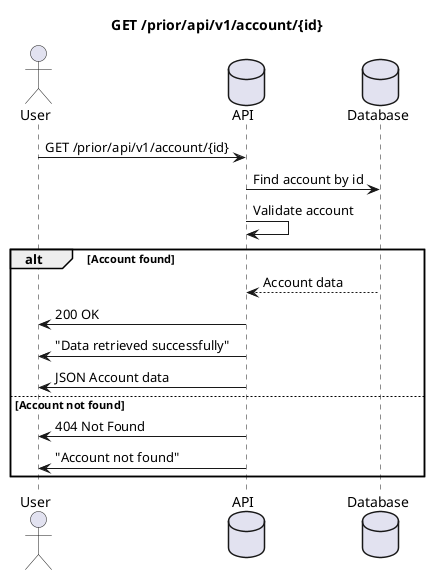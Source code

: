 @startuml
'https://plantuml.com/sequence-diagram

title GET /prior/api/v1/account/{id}

actor User as u
database API as a
database Database as d

u->a : GET /prior/api/v1/account/{id}
a->d: Find account by id
a->a : Validate account

alt Account found
    d-->a : Account data
    a->u : 200 OK
    a->u : "Data retrieved successfully"
    a->u : JSON Account data
else Account not found
    a->u : 404 Not Found
    a->u : "Account not found"
end

@enduml